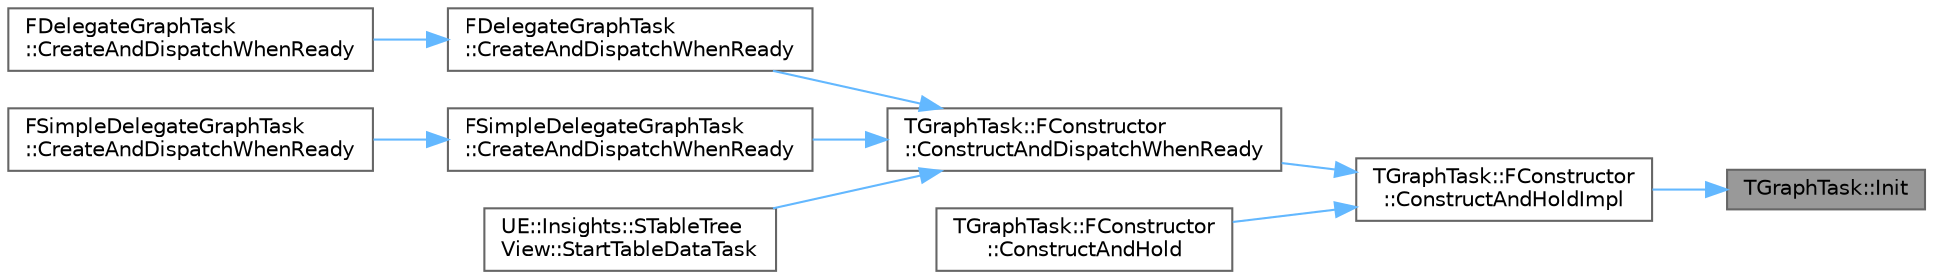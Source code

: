 digraph "TGraphTask::Init"
{
 // INTERACTIVE_SVG=YES
 // LATEX_PDF_SIZE
  bgcolor="transparent";
  edge [fontname=Helvetica,fontsize=10,labelfontname=Helvetica,labelfontsize=10];
  node [fontname=Helvetica,fontsize=10,shape=box,height=0.2,width=0.4];
  rankdir="RL";
  Node1 [id="Node000001",label="TGraphTask::Init",height=0.2,width=0.4,color="gray40", fillcolor="grey60", style="filled", fontcolor="black",tooltip=" "];
  Node1 -> Node2 [id="edge1_Node000001_Node000002",dir="back",color="steelblue1",style="solid",tooltip=" "];
  Node2 [id="Node000002",label="TGraphTask::FConstructor\l::ConstructAndHoldImpl",height=0.2,width=0.4,color="grey40", fillcolor="white", style="filled",URL="$da/d12/classTGraphTask_1_1FConstructor.html#a9dc4830620a49e286f88f2e8108461c3",tooltip=" "];
  Node2 -> Node3 [id="edge2_Node000002_Node000003",dir="back",color="steelblue1",style="solid",tooltip=" "];
  Node3 [id="Node000003",label="TGraphTask::FConstructor\l::ConstructAndDispatchWhenReady",height=0.2,width=0.4,color="grey40", fillcolor="white", style="filled",URL="$da/d12/classTGraphTask_1_1FConstructor.html#aa24bfa2ce86004e70e9ded339f33f164",tooltip="Constructs a task and immediately dispatches the task for possible execution if prerequisites have co..."];
  Node3 -> Node4 [id="edge3_Node000003_Node000004",dir="back",color="steelblue1",style="solid",tooltip=" "];
  Node4 [id="Node000004",label="FDelegateGraphTask\l::CreateAndDispatchWhenReady",height=0.2,width=0.4,color="grey40", fillcolor="white", style="filled",URL="$da/d16/classFDelegateGraphTask.html#ac0d36a4893d4304930bebe7ea7f86111",tooltip="Create a task and dispatch it when the prerequisites are complete."];
  Node4 -> Node5 [id="edge4_Node000004_Node000005",dir="back",color="steelblue1",style="solid",tooltip=" "];
  Node5 [id="Node000005",label="FDelegateGraphTask\l::CreateAndDispatchWhenReady",height=0.2,width=0.4,color="grey40", fillcolor="white", style="filled",URL="$da/d16/classFDelegateGraphTask.html#a1275878d34a88209cb2e59664708fe9b",tooltip="Create a task and dispatch it when the prerequisites are complete."];
  Node3 -> Node6 [id="edge5_Node000003_Node000006",dir="back",color="steelblue1",style="solid",tooltip=" "];
  Node6 [id="Node000006",label="FSimpleDelegateGraphTask\l::CreateAndDispatchWhenReady",height=0.2,width=0.4,color="grey40", fillcolor="white", style="filled",URL="$d6/de6/classFSimpleDelegateGraphTask.html#a341701cb3401feddac7cfbb6b3fc9e1a",tooltip="Create a task and dispatch it when the prerequisites are complete."];
  Node6 -> Node7 [id="edge6_Node000006_Node000007",dir="back",color="steelblue1",style="solid",tooltip=" "];
  Node7 [id="Node000007",label="FSimpleDelegateGraphTask\l::CreateAndDispatchWhenReady",height=0.2,width=0.4,color="grey40", fillcolor="white", style="filled",URL="$d6/de6/classFSimpleDelegateGraphTask.html#a636c9be284b7b20a77a263a514a02be0",tooltip="Create a task and dispatch it when the prerequisites are complete."];
  Node3 -> Node8 [id="edge7_Node000003_Node000008",dir="back",color="steelblue1",style="solid",tooltip=" "];
  Node8 [id="Node000008",label="UE::Insights::STableTree\lView::StartTableDataTask",height=0.2,width=0.4,color="grey40", fillcolor="white", style="filled",URL="$d7/dce/classUE_1_1Insights_1_1STableTreeView.html#a0585815428aa5ed191d926be1ff2800f",tooltip=" "];
  Node2 -> Node9 [id="edge8_Node000002_Node000009",dir="back",color="steelblue1",style="solid",tooltip=" "];
  Node9 [id="Node000009",label="TGraphTask::FConstructor\l::ConstructAndHold",height=0.2,width=0.4,color="grey40", fillcolor="white", style="filled",URL="$da/d12/classTGraphTask_1_1FConstructor.html#a34752c1d6ac4e96e698e339f6731640a",tooltip="Constructs a task and holds it for later dispatch by calling Unlock."];
}
